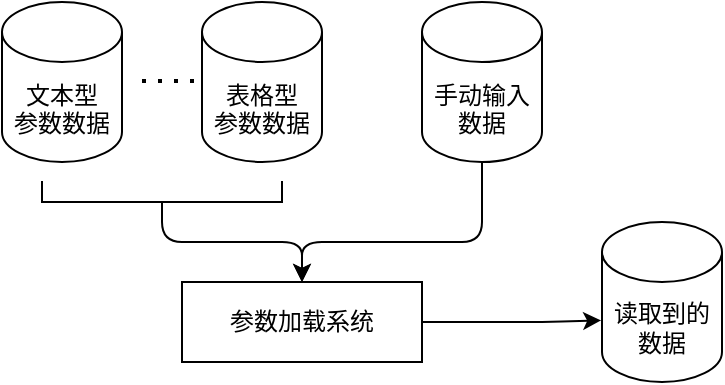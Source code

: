 <mxfile version="14.4.3" type="github">
  <diagram id="C5RBs43oDa-KdzZeNtuy" name="Page-1">
    <mxGraphModel dx="1426" dy="665" grid="1" gridSize="10" guides="1" tooltips="1" connect="1" arrows="1" fold="1" page="1" pageScale="1" pageWidth="827" pageHeight="1169" math="0" shadow="0">
      <root>
        <mxCell id="WIyWlLk6GJQsqaUBKTNV-0" />
        <mxCell id="WIyWlLk6GJQsqaUBKTNV-1" parent="WIyWlLk6GJQsqaUBKTNV-0" />
        <mxCell id="SRTPYMTSmegyvFIhycet-0" value="文本型&#xa;参数数据" style="shape=cylinder3;boundedLbl=1;backgroundOutline=1;size=15;" vertex="1" parent="WIyWlLk6GJQsqaUBKTNV-1">
          <mxGeometry x="70" y="50" width="60" height="80" as="geometry" />
        </mxCell>
        <mxCell id="SRTPYMTSmegyvFIhycet-1" value="表格型&#xa;参数数据" style="shape=cylinder3;boundedLbl=1;backgroundOutline=1;size=15;" vertex="1" parent="WIyWlLk6GJQsqaUBKTNV-1">
          <mxGeometry x="170" y="50" width="60" height="80" as="geometry" />
        </mxCell>
        <mxCell id="SRTPYMTSmegyvFIhycet-2" value="" style="endArrow=none;dashed=1;dashPattern=1 3;strokeWidth=2;" edge="1" parent="WIyWlLk6GJQsqaUBKTNV-1">
          <mxGeometry width="50" height="50" relative="1" as="geometry">
            <mxPoint x="140" y="89.5" as="sourcePoint" />
            <mxPoint x="170" y="89.5" as="targetPoint" />
          </mxGeometry>
        </mxCell>
        <mxCell id="SRTPYMTSmegyvFIhycet-3" value="" style="shape=partialRectangle;bottom=1;right=1;left=1;top=0;fillColor=none;routingCenterX=-0.5;" vertex="1" parent="WIyWlLk6GJQsqaUBKTNV-1">
          <mxGeometry x="90" y="140" width="120" height="10" as="geometry" />
        </mxCell>
        <mxCell id="SRTPYMTSmegyvFIhycet-4" value="" style="endArrow=classic;exitX=0.5;exitY=1;exitDx=0;exitDy=0;entryX=0.5;entryY=0;entryDx=0;entryDy=0;" edge="1" parent="WIyWlLk6GJQsqaUBKTNV-1" source="SRTPYMTSmegyvFIhycet-3" target="SRTPYMTSmegyvFIhycet-7">
          <mxGeometry width="50" height="50" relative="1" as="geometry">
            <mxPoint x="180" y="260" as="sourcePoint" />
            <mxPoint x="150" y="210" as="targetPoint" />
            <Array as="points">
              <mxPoint x="150" y="170" />
              <mxPoint x="190" y="170" />
              <mxPoint x="220" y="170" />
            </Array>
          </mxGeometry>
        </mxCell>
        <mxCell id="SRTPYMTSmegyvFIhycet-5" value="手动输入&#xa;数据" style="shape=cylinder3;boundedLbl=1;backgroundOutline=1;size=15;" vertex="1" parent="WIyWlLk6GJQsqaUBKTNV-1">
          <mxGeometry x="280" y="50" width="60" height="80" as="geometry" />
        </mxCell>
        <mxCell id="SRTPYMTSmegyvFIhycet-6" value="" style="endArrow=classic;html=1;exitX=0.5;exitY=1;exitDx=0;exitDy=0;exitPerimeter=0;entryX=0.5;entryY=0;entryDx=0;entryDy=0;" edge="1" parent="WIyWlLk6GJQsqaUBKTNV-1" source="SRTPYMTSmegyvFIhycet-5" target="SRTPYMTSmegyvFIhycet-7">
          <mxGeometry width="50" height="50" relative="1" as="geometry">
            <mxPoint x="320" y="220" as="sourcePoint" />
            <mxPoint x="310" y="210" as="targetPoint" />
            <Array as="points">
              <mxPoint x="310" y="170" />
              <mxPoint x="220" y="170" />
            </Array>
          </mxGeometry>
        </mxCell>
        <mxCell id="SRTPYMTSmegyvFIhycet-7" value="参数加载系统" style="rounded=0;whiteSpace=wrap;html=1;" vertex="1" parent="WIyWlLk6GJQsqaUBKTNV-1">
          <mxGeometry x="160" y="190" width="120" height="40" as="geometry" />
        </mxCell>
        <mxCell id="SRTPYMTSmegyvFIhycet-9" value="" style="endArrow=classic;html=1;entryX=-0.007;entryY=0.615;entryDx=0;entryDy=0;entryPerimeter=0;exitX=1;exitY=0.5;exitDx=0;exitDy=0;" edge="1" parent="WIyWlLk6GJQsqaUBKTNV-1" source="SRTPYMTSmegyvFIhycet-7" target="SRTPYMTSmegyvFIhycet-10">
          <mxGeometry width="50" height="50" relative="1" as="geometry">
            <mxPoint x="290" y="213" as="sourcePoint" />
            <mxPoint x="320" y="213" as="targetPoint" />
            <Array as="points">
              <mxPoint x="310" y="210" />
              <mxPoint x="340" y="210" />
            </Array>
          </mxGeometry>
        </mxCell>
        <mxCell id="SRTPYMTSmegyvFIhycet-10" value="读取到的数据" style="shape=cylinder3;whiteSpace=wrap;html=1;boundedLbl=1;backgroundOutline=1;size=15;" vertex="1" parent="WIyWlLk6GJQsqaUBKTNV-1">
          <mxGeometry x="370" y="160" width="60" height="80" as="geometry" />
        </mxCell>
      </root>
    </mxGraphModel>
  </diagram>
</mxfile>
